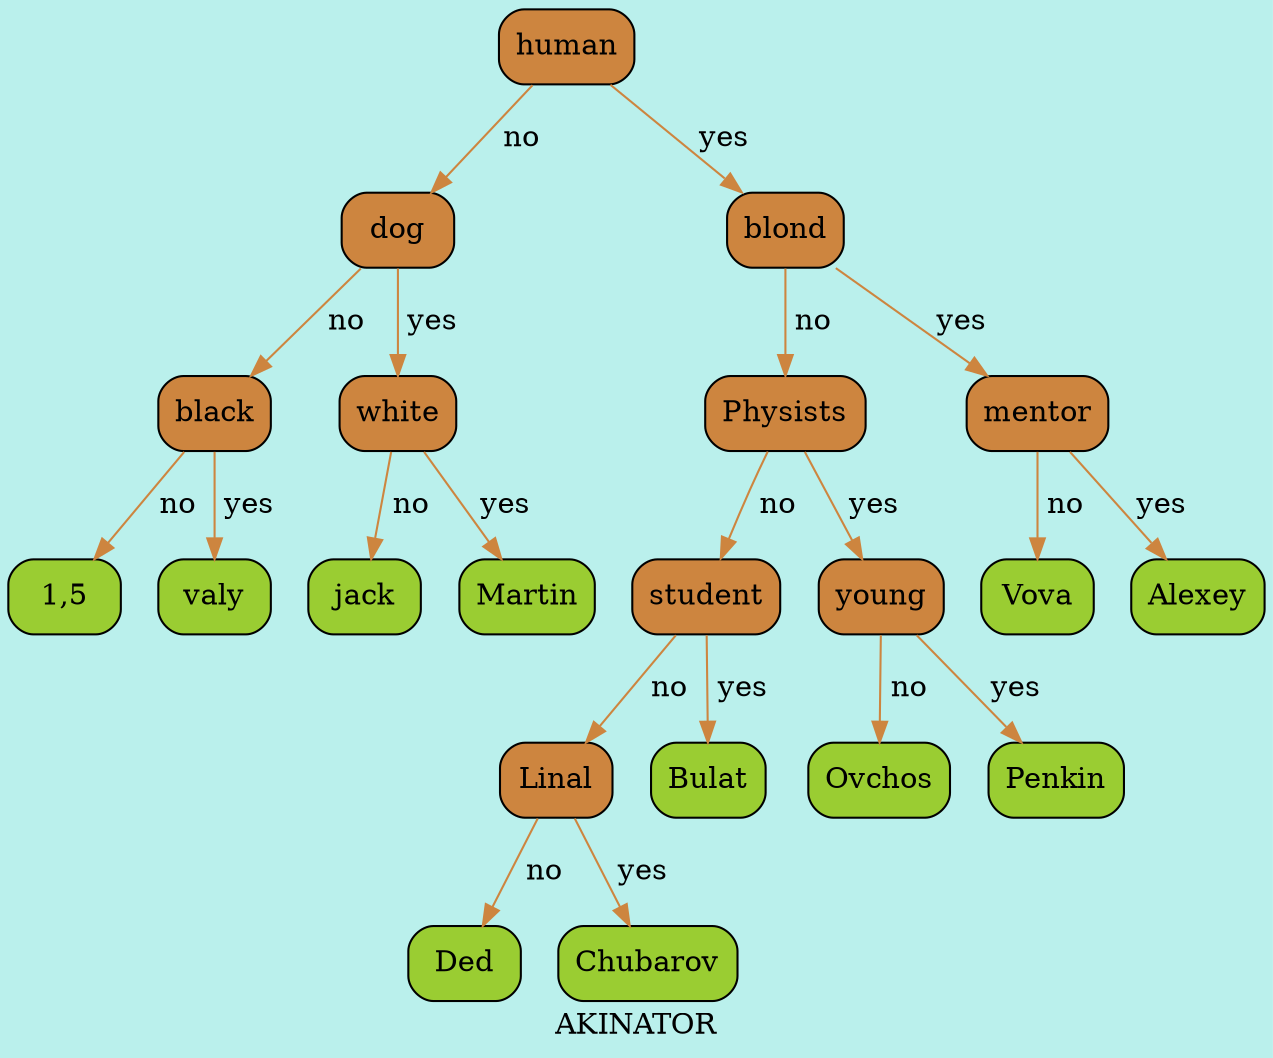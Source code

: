 digraph AKINATOR{
label = < AKINATOR >;
bgcolor = "#BAF0EC";
node [shape = record ];
edge [style = filled ];
 0 [shape = Mrecord, style = filled, fillcolor = Peru, label = "human" ];
 1 [shape = Mrecord, style = filled, fillcolor = Peru, label = "dog" ];
 2 [shape = Mrecord, style = filled, fillcolor = Peru, label = "black" ];
 3 [shape = Mrecord, style = filled, fillcolor = YellowGreen, label = "1,5" ];
 4 [shape = Mrecord, style = filled, fillcolor = YellowGreen, label = "valy" ];
 5 [shape = Mrecord, style = filled, fillcolor = Peru, label = "white" ];
 6 [shape = Mrecord, style = filled, fillcolor = YellowGreen, label = "jack" ];
 7 [shape = Mrecord, style = filled, fillcolor = YellowGreen, label = "Martin" ];
 8 [shape = Mrecord, style = filled, fillcolor = Peru, label = "blond" ];
 9 [shape = Mrecord, style = filled, fillcolor = Peru, label = "Physists" ];
 10 [shape = Mrecord, style = filled, fillcolor = Peru, label = "student" ];
 11 [shape = Mrecord, style = filled, fillcolor = Peru, label = "Linal" ];
 12 [shape = Mrecord, style = filled, fillcolor = YellowGreen, label = "Ded" ];
 13 [shape = Mrecord, style = filled, fillcolor = YellowGreen, label = "Chubarov" ];
 14 [shape = Mrecord, style = filled, fillcolor = YellowGreen, label = "Bulat" ];
 15 [shape = Mrecord, style = filled, fillcolor = Peru, label = "young" ];
 16 [shape = Mrecord, style = filled, fillcolor = YellowGreen, label = "Ovchos" ];
 17 [shape = Mrecord, style = filled, fillcolor = YellowGreen, label = "Penkin" ];
 18 [shape = Mrecord, style = filled, fillcolor = Peru, label = "mentor" ];
 19 [shape = Mrecord, style = filled, fillcolor = YellowGreen, label = "Vova" ];
 20 [shape = Mrecord, style = filled, fillcolor = YellowGreen, label = "Alexey" ];
0 -> 1[label = " no"] [ color = Peru ];
1 -> 2[label = " no"] [ color = Peru ];
2 -> 3[label = " no"] [ color = Peru ];
2 -> 4[label = " yes"] [ color = Peru ];
1 -> 5[label = " yes"] [ color = Peru ];
5 -> 6[label = " no"] [ color = Peru ];
5 -> 7[label = " yes"] [ color = Peru ];
0 -> 8[label = " yes"] [ color = Peru ];
8 -> 9[label = " no"] [ color = Peru ];
9 -> 10[label = " no"] [ color = Peru ];
10 -> 11[label = " no"] [ color = Peru ];
11 -> 12[label = " no"] [ color = Peru ];
11 -> 13[label = " yes"] [ color = Peru ];
10 -> 14[label = " yes"] [ color = Peru ];
9 -> 15[label = " yes"] [ color = Peru ];
15 -> 16[label = " no"] [ color = Peru ];
15 -> 17[label = " yes"] [ color = Peru ];
8 -> 18[label = " yes"] [ color = Peru ];
18 -> 19[label = " no"] [ color = Peru ];
18 -> 20[label = " yes"] [ color = Peru ];
}